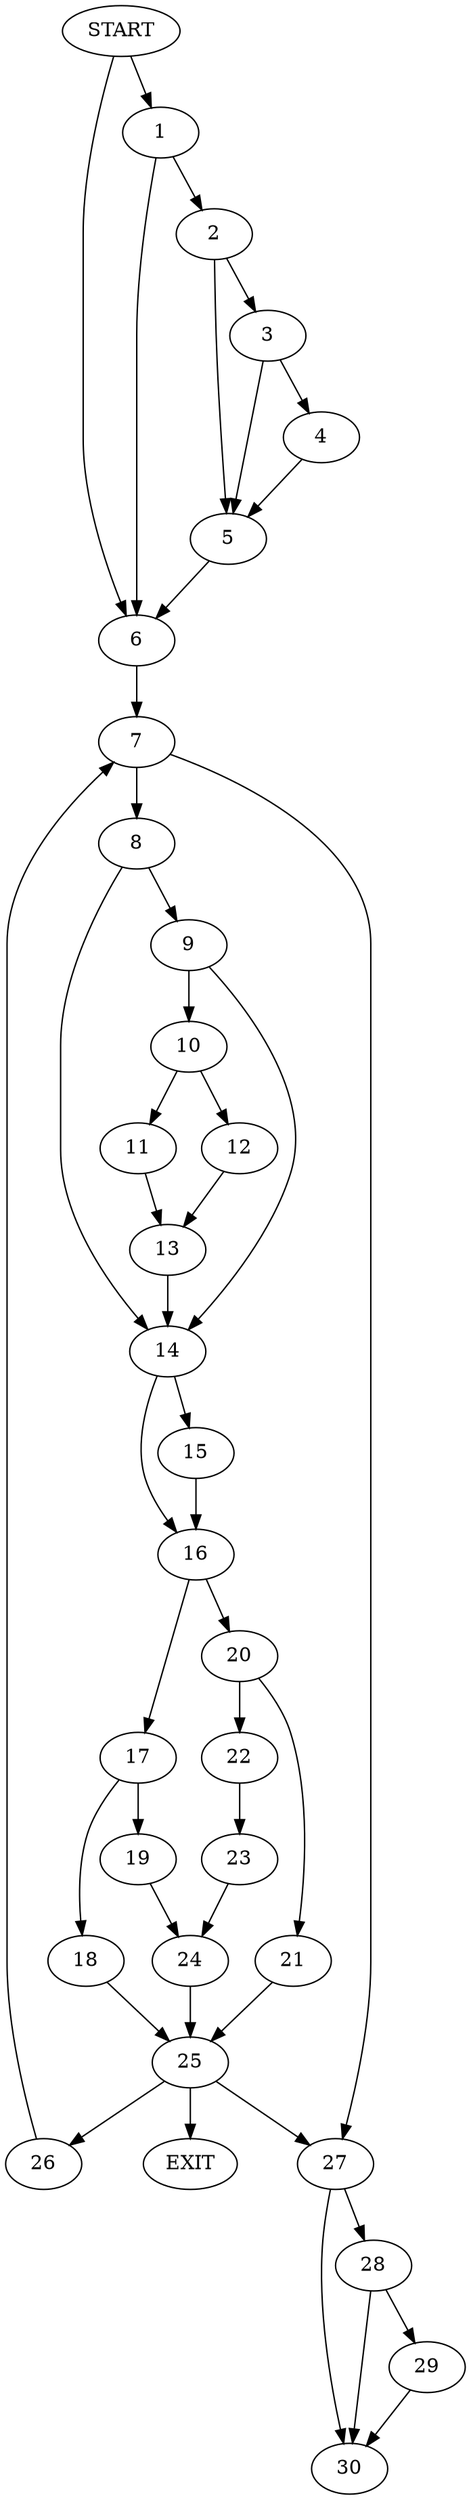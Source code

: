 digraph { 
0 [label="START"];
1;
2;
3;
4;
5;
6;
7;
8;
9;
10;
11;
12;
13;
14;
15;
16;
17;
18;
19;
20;
21;
22;
23;
24;
25;
26;
27;
28;
29;
30;
31[label="EXIT"];
0 -> 1;
0 -> 6;
1 -> 2;
1 -> 6;
2 -> 3;
2 -> 5;
3 -> 4;
3 -> 5;
4 -> 5;
5 -> 6;
6 -> 7;
7 -> 8;
7 -> 27;
8 -> 9;
8 -> 14;
9 -> 10;
9 -> 14;
10 -> 11;
10 -> 12;
11 -> 13;
12 -> 13;
13 -> 14;
14 -> 16;
14 -> 15;
15 -> 16;
16 -> 17;
16 -> 20;
17 -> 18;
17 -> 19;
18 -> 25;
19 -> 24;
20 -> 21;
20 -> 22;
21 -> 25;
22 -> 23;
23 -> 24;
24 -> 25;
25 -> 31;
25 -> 26;
25:s2 -> 27;
26 -> 7;
27 -> 28;
27 -> 30;
28 -> 29;
28 -> 30;
29 -> 30;
}